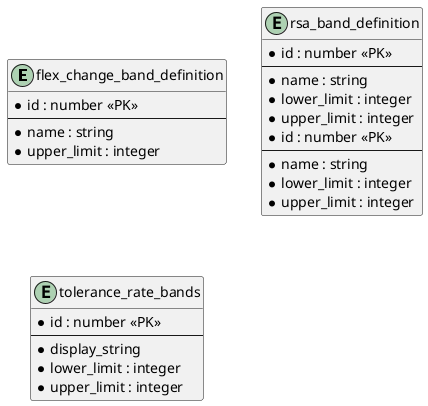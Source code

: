 @startuml

entity flex_change_band_definition {
  * id : number <<PK>>
  --
  * name : string
  * upper_limit : integer
}
  
entity rsa_band_definition {
  * id : number <<PK>>
  --
  * name : string
  * lower_limit : integer
  * upper_limit : integer
}

entity rsa_band_definition {
  * id : number <<PK>>
  --
  * name : string
  * lower_limit : integer
  * upper_limit : integer
}

entity tolerance_rate_bands {
  * id : number <<PK>>
  --
  * display_string
  * lower_limit : integer
  * upper_limit : integer
}


@enduml
